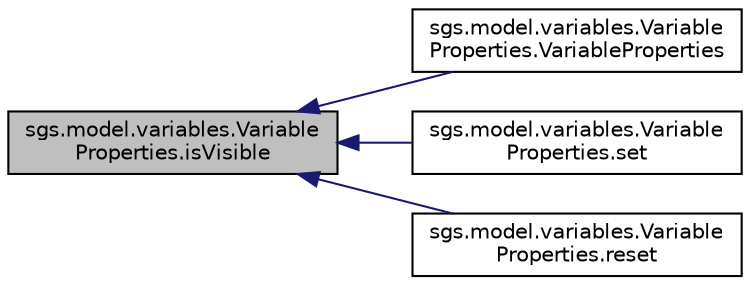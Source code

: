digraph "sgs.model.variables.VariableProperties.isVisible"
{
  edge [fontname="Helvetica",fontsize="10",labelfontname="Helvetica",labelfontsize="10"];
  node [fontname="Helvetica",fontsize="10",shape=record];
  rankdir="LR";
  Node1 [label="sgs.model.variables.Variable\lProperties.isVisible",height=0.2,width=0.4,color="black", fillcolor="grey75", style="filled" fontcolor="black"];
  Node1 -> Node2 [dir="back",color="midnightblue",fontsize="10",style="solid"];
  Node2 [label="sgs.model.variables.Variable\lProperties.VariableProperties",height=0.2,width=0.4,color="black", fillcolor="white", style="filled",URL="$classsgs_1_1model_1_1variables_1_1_variable_properties.html#a583bcbbaf20814d1bb6db083cee6988b"];
  Node1 -> Node3 [dir="back",color="midnightblue",fontsize="10",style="solid"];
  Node3 [label="sgs.model.variables.Variable\lProperties.set",height=0.2,width=0.4,color="black", fillcolor="white", style="filled",URL="$classsgs_1_1model_1_1variables_1_1_variable_properties.html#a550e8d1b43e815512b017d5e5c1c40c2"];
  Node1 -> Node4 [dir="back",color="midnightblue",fontsize="10",style="solid"];
  Node4 [label="sgs.model.variables.Variable\lProperties.reset",height=0.2,width=0.4,color="black", fillcolor="white", style="filled",URL="$classsgs_1_1model_1_1variables_1_1_variable_properties.html#a4c18fc3fc008ea7ed5c531138f65e8d2"];
}
